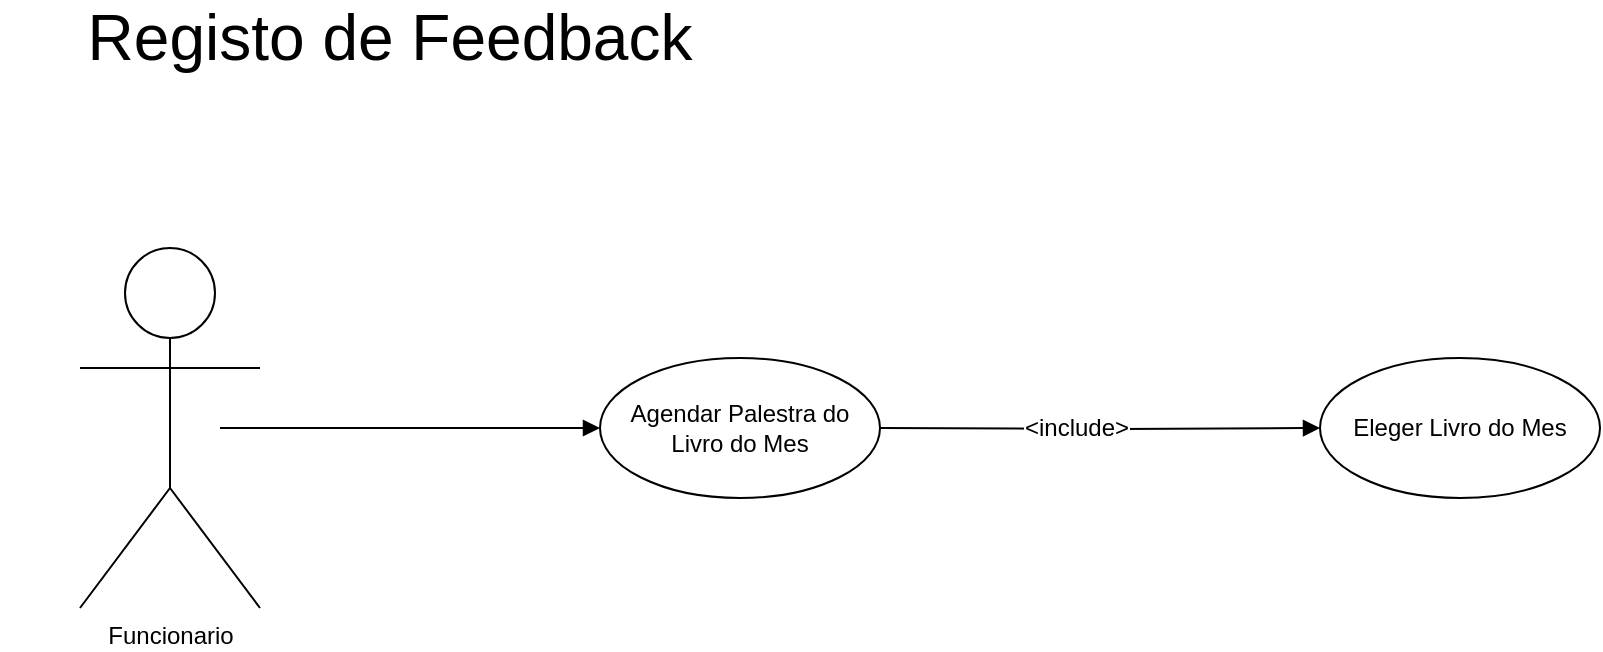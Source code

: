 <mxfile version="10.7.4" type="device"><diagram id="pF7xOtHxRsqy55WyxE5R" name="Page-1"><mxGraphModel dx="1390" dy="807" grid="1" gridSize="10" guides="1" tooltips="1" connect="1" arrows="1" fold="1" page="1" pageScale="1" pageWidth="1654" pageHeight="2336" math="0" shadow="0"><root><mxCell id="0"/><mxCell id="1" parent="0"/><mxCell id="x0xEqKP8EPV71KeGY3kg-1" value="&lt;span style=&quot;font-size: 32px&quot;&gt;Registo de Feedback&lt;/span&gt;" style="text;html=1;strokeColor=none;fillColor=none;align=center;verticalAlign=middle;whiteSpace=wrap;rounded=0;" parent="1" vertex="1"><mxGeometry x="30" y="30" width="390" height="20" as="geometry"/></mxCell><mxCell id="x0xEqKP8EPV71KeGY3kg-2" value="Funcionario" style="shape=umlActor;verticalLabelPosition=bottom;labelBackgroundColor=#ffffff;verticalAlign=top;html=1;outlineConnect=0;" parent="1" vertex="1"><mxGeometry x="70" y="145" width="90" height="180" as="geometry"/></mxCell><mxCell id="x0xEqKP8EPV71KeGY3kg-3" value="Agendar Palestra do Livro do Mes" style="ellipse;whiteSpace=wrap;html=1;" parent="1" vertex="1"><mxGeometry x="330" y="200" width="140" height="70" as="geometry"/></mxCell><mxCell id="x0xEqKP8EPV71KeGY3kg-4" value="" style="endArrow=block;endFill=1;html=1;edgeStyle=orthogonalEdgeStyle;align=left;verticalAlign=top;" parent="1" edge="1"><mxGeometry x="-0.904" y="-15" relative="1" as="geometry"><mxPoint x="140" y="235" as="sourcePoint"/><mxPoint x="330" y="235" as="targetPoint"/><Array as="points"><mxPoint x="150" y="235"/></Array><mxPoint as="offset"/></mxGeometry></mxCell><mxCell id="x0xEqKP8EPV71KeGY3kg-6" value="Eleger Livro do Mes" style="ellipse;whiteSpace=wrap;html=1;" parent="1" vertex="1"><mxGeometry x="690" y="200" width="140" height="70" as="geometry"/></mxCell><mxCell id="x0xEqKP8EPV71KeGY3kg-8" value="" style="endArrow=block;endFill=1;html=1;edgeStyle=orthogonalEdgeStyle;align=left;verticalAlign=top;entryX=0;entryY=0.5;entryDx=0;entryDy=0;" parent="1" target="x0xEqKP8EPV71KeGY3kg-6" edge="1"><mxGeometry x="-1" relative="1" as="geometry"><mxPoint x="470" y="235" as="sourcePoint"/><mxPoint x="630" y="235" as="targetPoint"/></mxGeometry></mxCell><mxCell id="x0xEqKP8EPV71KeGY3kg-12" value="&amp;lt;include&amp;gt;" style="text;html=1;resizable=0;points=[];align=center;verticalAlign=middle;labelBackgroundColor=#ffffff;" parent="x0xEqKP8EPV71KeGY3kg-8" vertex="1" connectable="0"><mxGeometry x="-0.113" y="1" relative="1" as="geometry"><mxPoint as="offset"/></mxGeometry></mxCell></root></mxGraphModel></diagram></mxfile>